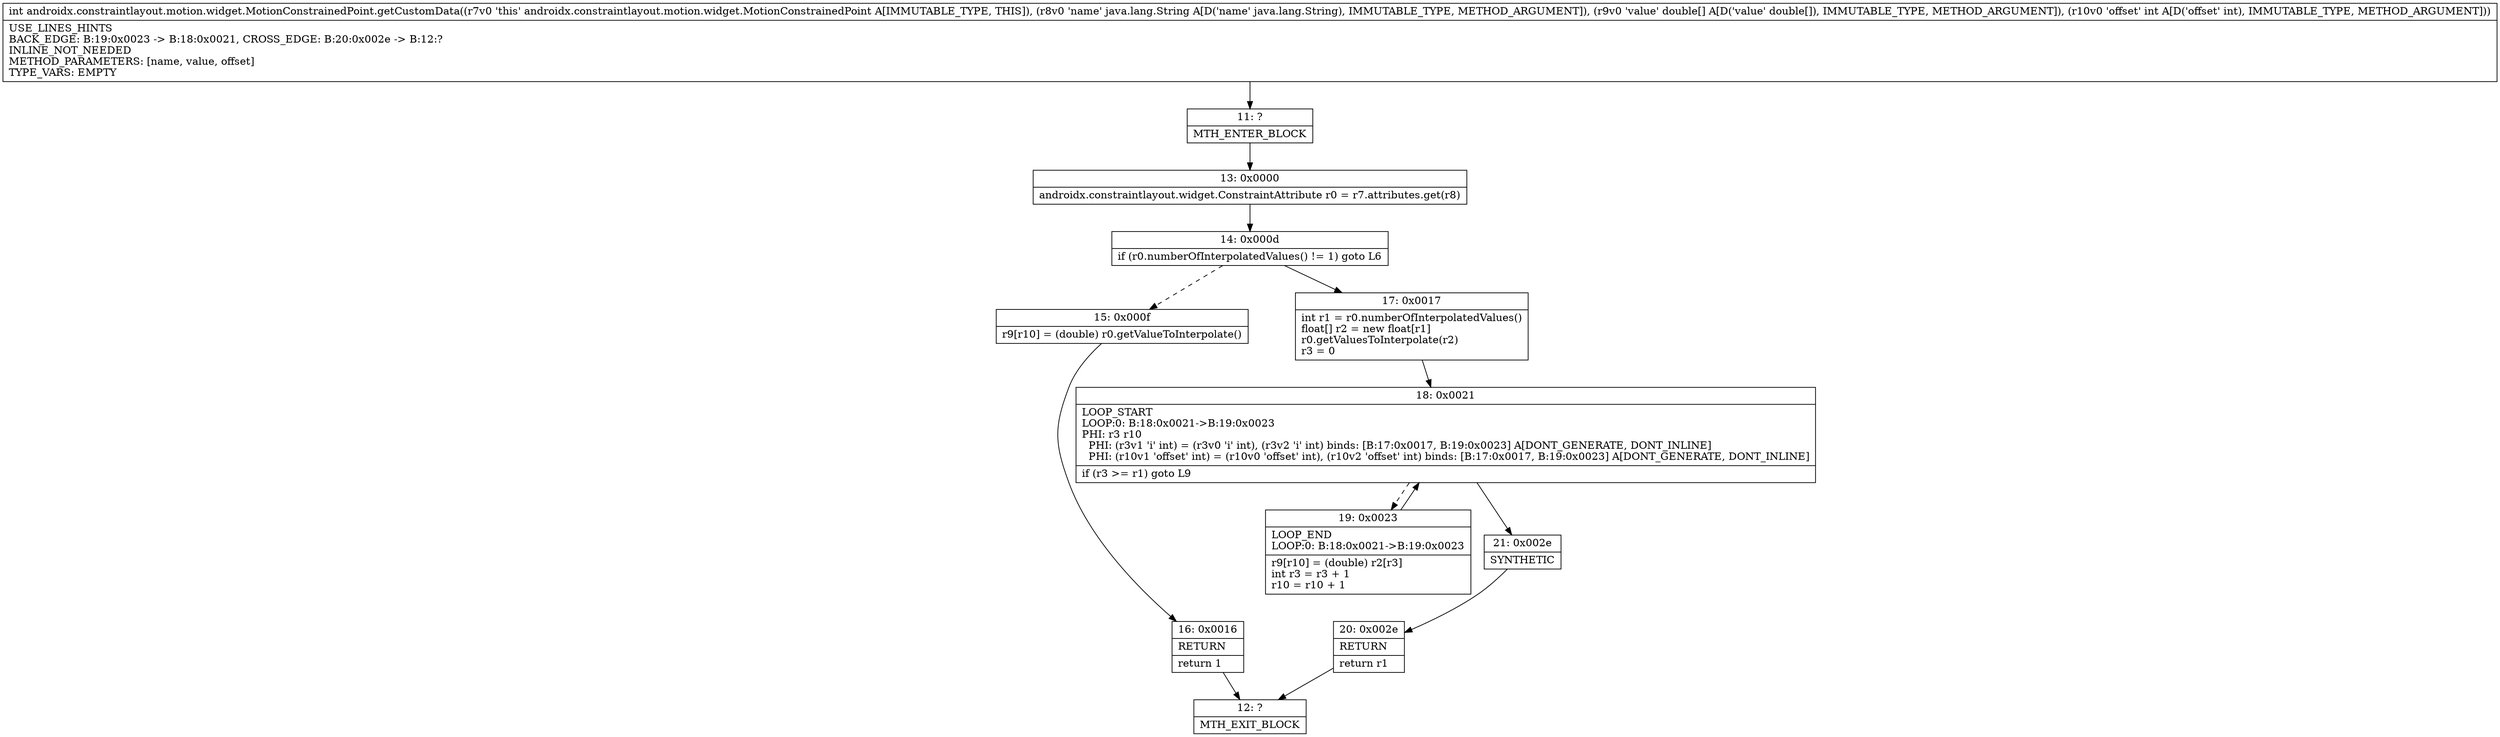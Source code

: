 digraph "CFG forandroidx.constraintlayout.motion.widget.MotionConstrainedPoint.getCustomData(Ljava\/lang\/String;[DI)I" {
Node_11 [shape=record,label="{11\:\ ?|MTH_ENTER_BLOCK\l}"];
Node_13 [shape=record,label="{13\:\ 0x0000|androidx.constraintlayout.widget.ConstraintAttribute r0 = r7.attributes.get(r8)\l}"];
Node_14 [shape=record,label="{14\:\ 0x000d|if (r0.numberOfInterpolatedValues() != 1) goto L6\l}"];
Node_15 [shape=record,label="{15\:\ 0x000f|r9[r10] = (double) r0.getValueToInterpolate()\l}"];
Node_16 [shape=record,label="{16\:\ 0x0016|RETURN\l|return 1\l}"];
Node_12 [shape=record,label="{12\:\ ?|MTH_EXIT_BLOCK\l}"];
Node_17 [shape=record,label="{17\:\ 0x0017|int r1 = r0.numberOfInterpolatedValues()\lfloat[] r2 = new float[r1]\lr0.getValuesToInterpolate(r2)\lr3 = 0\l}"];
Node_18 [shape=record,label="{18\:\ 0x0021|LOOP_START\lLOOP:0: B:18:0x0021\-\>B:19:0x0023\lPHI: r3 r10 \l  PHI: (r3v1 'i' int) = (r3v0 'i' int), (r3v2 'i' int) binds: [B:17:0x0017, B:19:0x0023] A[DONT_GENERATE, DONT_INLINE]\l  PHI: (r10v1 'offset' int) = (r10v0 'offset' int), (r10v2 'offset' int) binds: [B:17:0x0017, B:19:0x0023] A[DONT_GENERATE, DONT_INLINE]\l|if (r3 \>= r1) goto L9\l}"];
Node_19 [shape=record,label="{19\:\ 0x0023|LOOP_END\lLOOP:0: B:18:0x0021\-\>B:19:0x0023\l|r9[r10] = (double) r2[r3]\lint r3 = r3 + 1\lr10 = r10 + 1\l}"];
Node_21 [shape=record,label="{21\:\ 0x002e|SYNTHETIC\l}"];
Node_20 [shape=record,label="{20\:\ 0x002e|RETURN\l|return r1\l}"];
MethodNode[shape=record,label="{int androidx.constraintlayout.motion.widget.MotionConstrainedPoint.getCustomData((r7v0 'this' androidx.constraintlayout.motion.widget.MotionConstrainedPoint A[IMMUTABLE_TYPE, THIS]), (r8v0 'name' java.lang.String A[D('name' java.lang.String), IMMUTABLE_TYPE, METHOD_ARGUMENT]), (r9v0 'value' double[] A[D('value' double[]), IMMUTABLE_TYPE, METHOD_ARGUMENT]), (r10v0 'offset' int A[D('offset' int), IMMUTABLE_TYPE, METHOD_ARGUMENT]))  | USE_LINES_HINTS\lBACK_EDGE: B:19:0x0023 \-\> B:18:0x0021, CROSS_EDGE: B:20:0x002e \-\> B:12:?\lINLINE_NOT_NEEDED\lMETHOD_PARAMETERS: [name, value, offset]\lTYPE_VARS: EMPTY\l}"];
MethodNode -> Node_11;Node_11 -> Node_13;
Node_13 -> Node_14;
Node_14 -> Node_15[style=dashed];
Node_14 -> Node_17;
Node_15 -> Node_16;
Node_16 -> Node_12;
Node_17 -> Node_18;
Node_18 -> Node_19[style=dashed];
Node_18 -> Node_21;
Node_19 -> Node_18;
Node_21 -> Node_20;
Node_20 -> Node_12;
}

